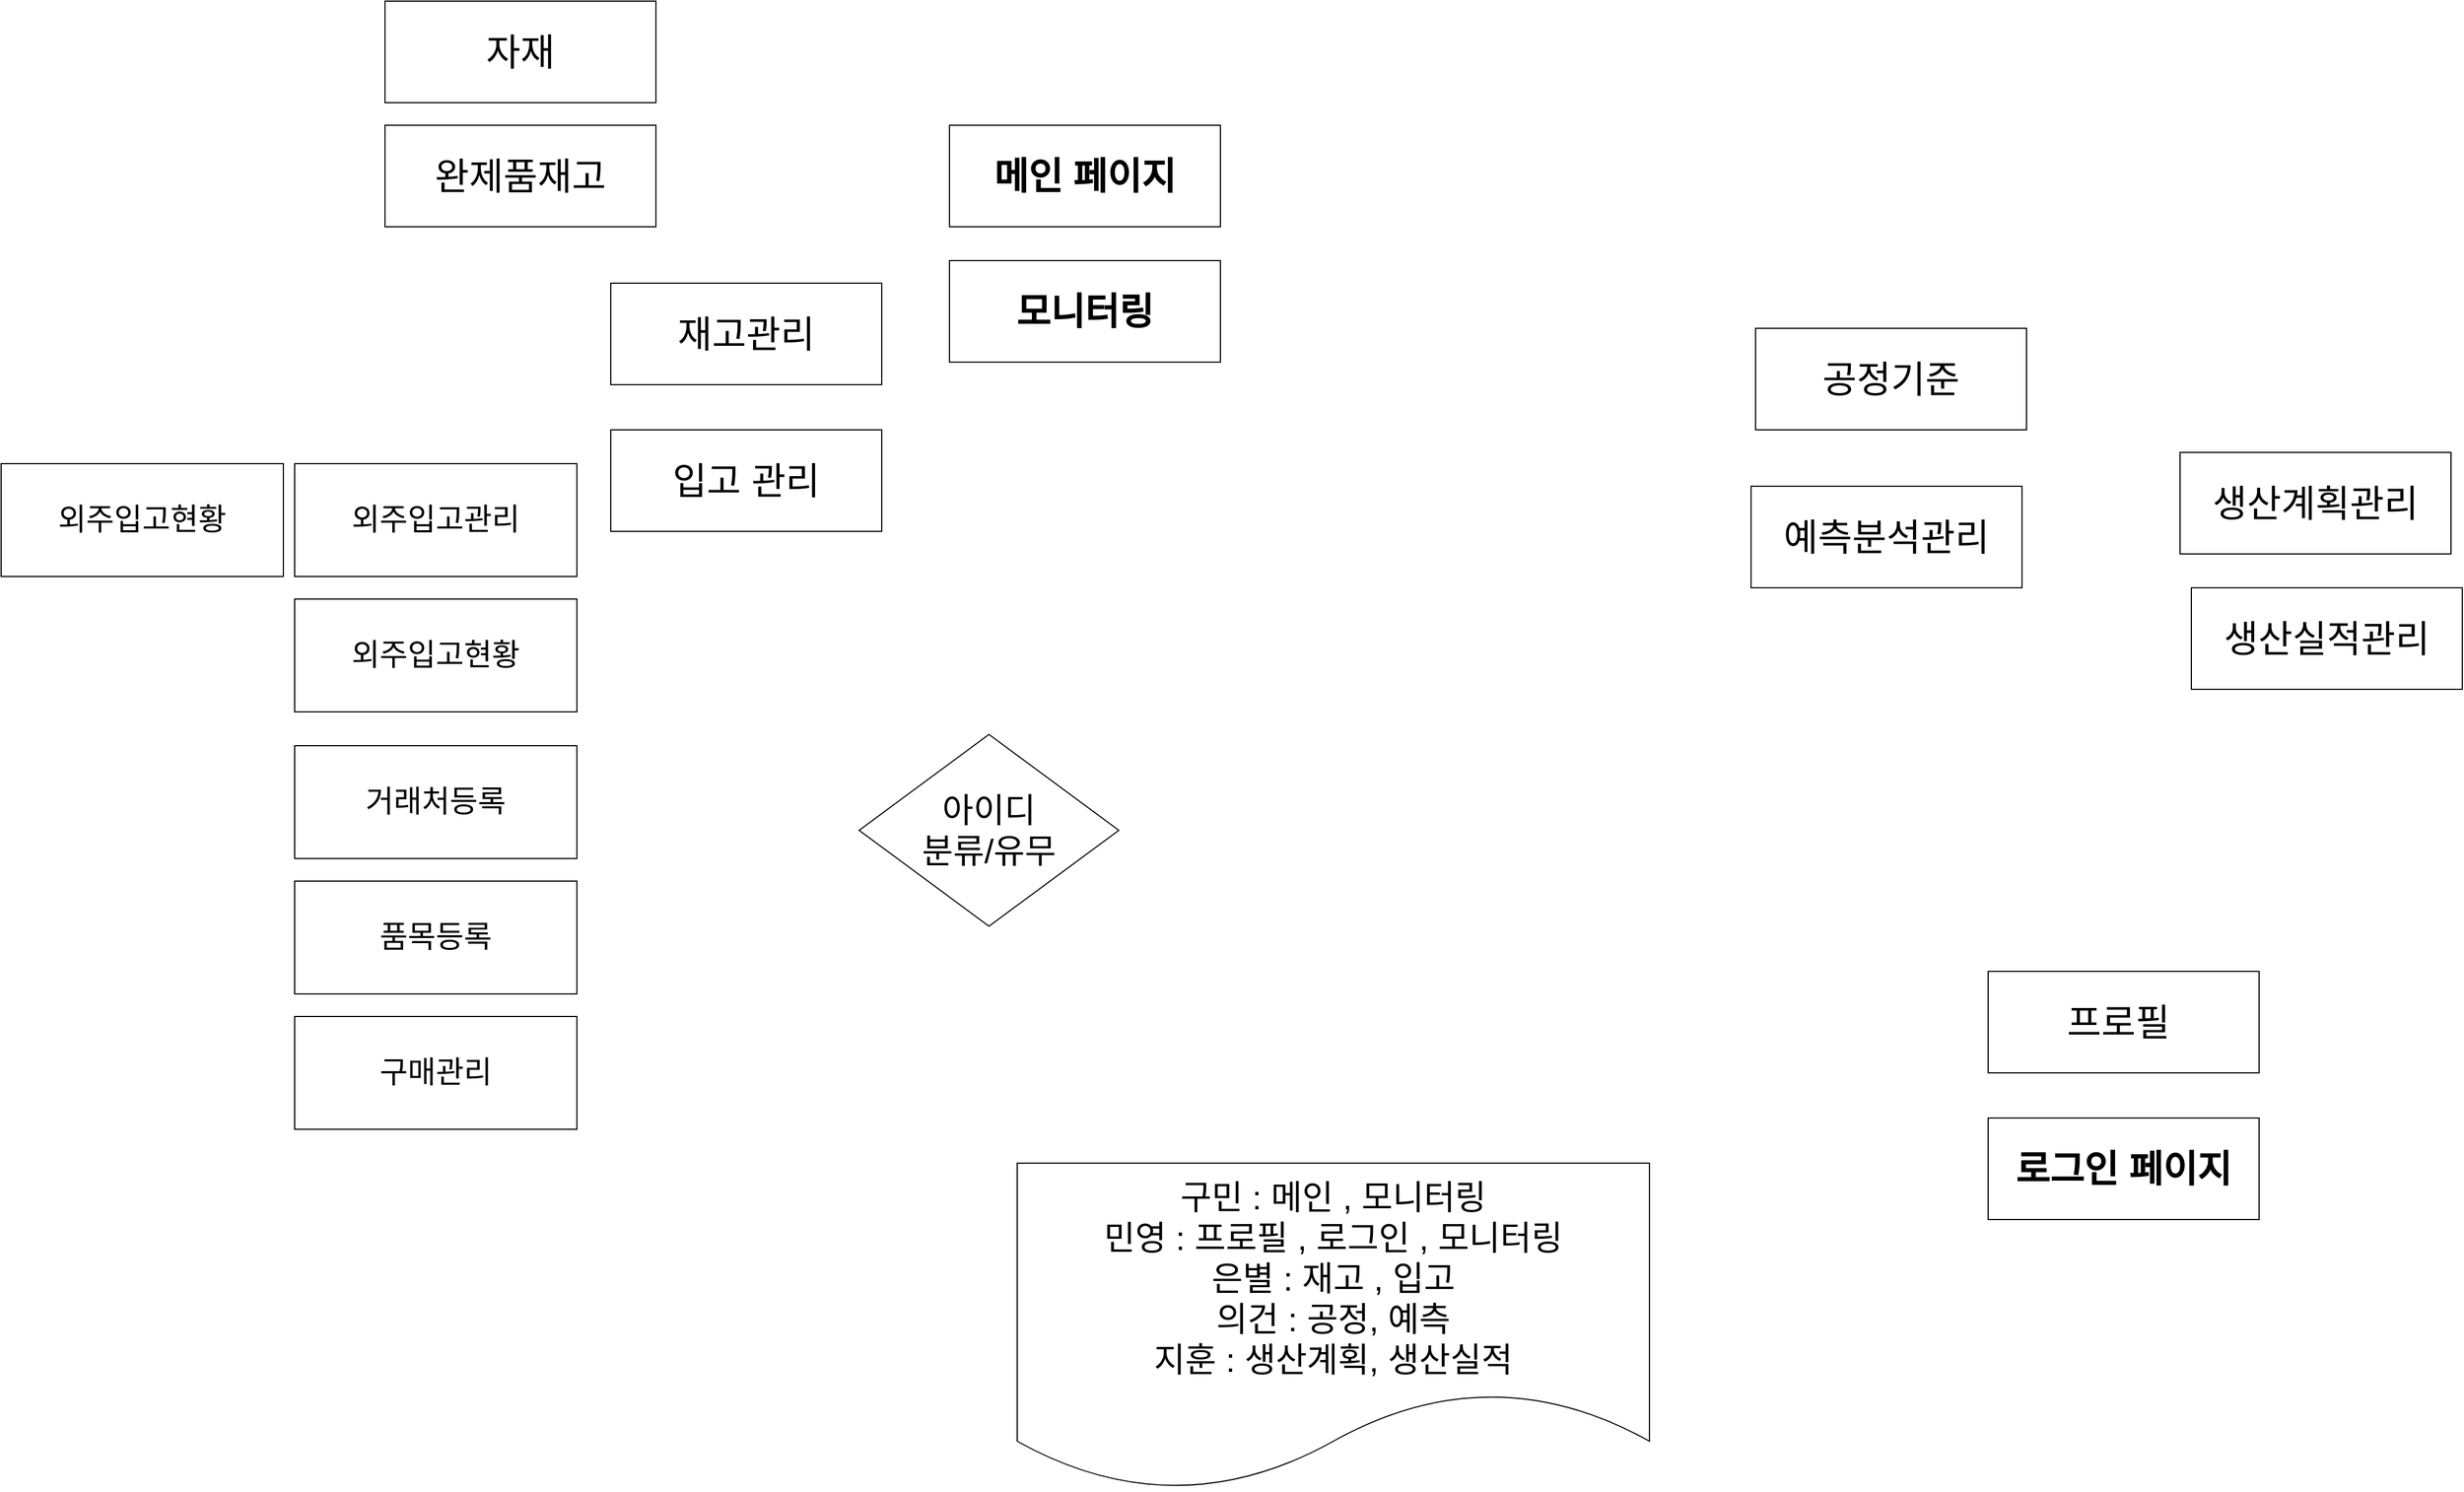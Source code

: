 <mxfile version="23.0.1" type="github">
  <diagram id="prtHgNgQTEPvFCAcTncT" name="Page-1">
    <mxGraphModel dx="3214" dy="2479" grid="1" gridSize="10" guides="1" tooltips="1" connect="1" arrows="1" fold="1" page="1" pageScale="1" pageWidth="827" pageHeight="1169" math="0" shadow="0">
      <root>
        <mxCell id="0" />
        <mxCell id="1" parent="0" />
        <mxCell id="yiQyodVWs_H40nuC7oee-2" value="&lt;font style=&quot;font-size: 33px;&quot;&gt;&lt;b style=&quot;font-size: 33px;&quot;&gt;메인 페이지&lt;/b&gt;&lt;/font&gt;" style="rounded=0;whiteSpace=wrap;html=1;fontSize=33;" parent="1" vertex="1">
          <mxGeometry y="-300" width="240" height="90" as="geometry" />
        </mxCell>
        <mxCell id="yiQyodVWs_H40nuC7oee-5" value="&lt;font style=&quot;font-size: 33px;&quot;&gt;&lt;b style=&quot;font-size: 33px;&quot;&gt;로그인 페이지&lt;br&gt;&lt;/b&gt;&lt;/font&gt;" style="rounded=0;whiteSpace=wrap;html=1;fontSize=33;" parent="1" vertex="1">
          <mxGeometry x="920" y="580" width="240" height="90" as="geometry" />
        </mxCell>
        <mxCell id="yiQyodVWs_H40nuC7oee-10" value="아이디&lt;br&gt;분류/유무" style="rhombus;whiteSpace=wrap;html=1;fontSize=30;" parent="1" vertex="1">
          <mxGeometry x="-80" y="240" width="230" height="170" as="geometry" />
        </mxCell>
        <mxCell id="yiQyodVWs_H40nuC7oee-11" value="예측분석관리" style="rounded=0;whiteSpace=wrap;html=1;fontSize=33;" parent="1" vertex="1">
          <mxGeometry x="710" y="20" width="240" height="90" as="geometry" />
        </mxCell>
        <mxCell id="yiQyodVWs_H40nuC7oee-12" value="입고 관리" style="rounded=0;whiteSpace=wrap;html=1;fontSize=33;" parent="1" vertex="1">
          <mxGeometry x="-300" y="-30" width="240" height="90" as="geometry" />
        </mxCell>
        <mxCell id="yiQyodVWs_H40nuC7oee-13" value="생산계획관리" style="rounded=0;whiteSpace=wrap;html=1;fontSize=33;" parent="1" vertex="1">
          <mxGeometry x="1090" y="-10" width="240" height="90" as="geometry" />
        </mxCell>
        <mxCell id="yiQyodVWs_H40nuC7oee-14" value="재고관리" style="rounded=0;whiteSpace=wrap;html=1;fontSize=33;" parent="1" vertex="1">
          <mxGeometry x="-300" y="-160" width="240" height="90" as="geometry" />
        </mxCell>
        <mxCell id="yiQyodVWs_H40nuC7oee-15" value="프로필&amp;nbsp;" style="rounded=0;whiteSpace=wrap;html=1;fontSize=33;" parent="1" vertex="1">
          <mxGeometry x="920" y="450" width="240" height="90" as="geometry" />
        </mxCell>
        <mxCell id="yiQyodVWs_H40nuC7oee-16" value="&lt;b&gt;모니터링&lt;/b&gt;" style="rounded=0;whiteSpace=wrap;html=1;fontSize=33;" parent="1" vertex="1">
          <mxGeometry y="-180" width="240" height="90" as="geometry" />
        </mxCell>
        <mxCell id="yiQyodVWs_H40nuC7oee-18" value="생산실적관리" style="rounded=0;whiteSpace=wrap;html=1;fontSize=33;" parent="1" vertex="1">
          <mxGeometry x="1100" y="110" width="240" height="90" as="geometry" />
        </mxCell>
        <mxCell id="yiQyodVWs_H40nuC7oee-19" value="구민 : 메인 , 모니터링&lt;br&gt;민영 : 프로필 , 로그인 , 모니터링&lt;br&gt;은별 : 재고 , 입고&lt;br&gt;의건 : 공정, 예측&lt;br&gt;지훈 : 생산계획, 생산실적&lt;br&gt;" style="shape=document;whiteSpace=wrap;html=1;boundedLbl=1;fontSize=30;" parent="1" vertex="1">
          <mxGeometry x="60" y="620" width="560" height="290" as="geometry" />
        </mxCell>
        <mxCell id="yiQyodVWs_H40nuC7oee-20" value="공정기준" style="rounded=0;whiteSpace=wrap;html=1;fontSize=33;" parent="1" vertex="1">
          <mxGeometry x="714" y="-120" width="240" height="90" as="geometry" />
        </mxCell>
        <mxCell id="X45NroIR3j44VbDOQZDv-1" value="&lt;span style=&quot;font-size: 27px;&quot;&gt;외주입고관리&lt;/span&gt;" style="rounded=0;whiteSpace=wrap;html=1;" vertex="1" parent="1">
          <mxGeometry x="-580" width="250" height="100" as="geometry" />
        </mxCell>
        <mxCell id="X45NroIR3j44VbDOQZDv-2" value="&lt;span style=&quot;font-size: 27px;&quot;&gt;외주입고현황&lt;/span&gt;" style="rounded=0;whiteSpace=wrap;html=1;" vertex="1" parent="1">
          <mxGeometry x="-580" y="120" width="250" height="100" as="geometry" />
        </mxCell>
        <mxCell id="X45NroIR3j44VbDOQZDv-3" value="완제품재고" style="rounded=0;whiteSpace=wrap;html=1;fontSize=33;" vertex="1" parent="1">
          <mxGeometry x="-500" y="-300" width="240" height="90" as="geometry" />
        </mxCell>
        <mxCell id="X45NroIR3j44VbDOQZDv-4" value="자재" style="rounded=0;whiteSpace=wrap;html=1;fontSize=33;" vertex="1" parent="1">
          <mxGeometry x="-500" y="-410" width="240" height="90" as="geometry" />
        </mxCell>
        <mxCell id="X45NroIR3j44VbDOQZDv-5" value="&lt;span style=&quot;font-size: 27px;&quot;&gt;거래처등록&lt;/span&gt;" style="rounded=0;whiteSpace=wrap;html=1;" vertex="1" parent="1">
          <mxGeometry x="-580" y="250" width="250" height="100" as="geometry" />
        </mxCell>
        <mxCell id="X45NroIR3j44VbDOQZDv-6" value="&lt;span style=&quot;font-size: 27px;&quot;&gt;품목등록&lt;/span&gt;" style="rounded=0;whiteSpace=wrap;html=1;" vertex="1" parent="1">
          <mxGeometry x="-580" y="370" width="250" height="100" as="geometry" />
        </mxCell>
        <mxCell id="X45NroIR3j44VbDOQZDv-7" value="&lt;span style=&quot;font-size: 27px;&quot;&gt;구매관리&lt;/span&gt;" style="rounded=0;whiteSpace=wrap;html=1;" vertex="1" parent="1">
          <mxGeometry x="-580" y="490" width="250" height="100" as="geometry" />
        </mxCell>
        <mxCell id="X45NroIR3j44VbDOQZDv-8" value="&lt;span style=&quot;font-size: 27px;&quot;&gt;외주입고현황&lt;/span&gt;" style="rounded=0;whiteSpace=wrap;html=1;" vertex="1" parent="1">
          <mxGeometry x="-840" width="250" height="100" as="geometry" />
        </mxCell>
      </root>
    </mxGraphModel>
  </diagram>
</mxfile>

